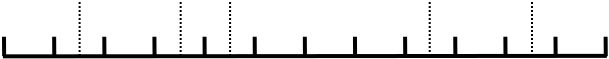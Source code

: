 <?xml version="1.0" encoding="UTF-8"?>
<dia:diagram xmlns:dia="http://www.lysator.liu.se/~alla/dia/">
  <dia:layer name="Background" visible="true" active="true">
    <dia:object type="Standard - Line" version="0" id="O0">
      <dia:attribute name="obj_pos">
        <dia:point val="17.416,10.099"/>
      </dia:attribute>
      <dia:attribute name="obj_bb">
        <dia:rectangle val="17.316,9.974;47.709,10.199"/>
      </dia:attribute>
      <dia:attribute name="conn_endpoints">
        <dia:point val="17.416,10.099"/>
        <dia:point val="47.609,10.074"/>
      </dia:attribute>
      <dia:attribute name="numcp">
        <dia:int val="1"/>
      </dia:attribute>
      <dia:attribute name="line_width">
        <dia:real val="0.2"/>
      </dia:attribute>
    </dia:object>
    <dia:object type="Standard - Line" version="0" id="O1">
      <dia:attribute name="obj_pos">
        <dia:point val="17.473,10.093"/>
      </dia:attribute>
      <dia:attribute name="obj_bb">
        <dia:rectangle val="17.365,9.018;17.574,10.194"/>
      </dia:attribute>
      <dia:attribute name="conn_endpoints">
        <dia:point val="17.473,10.093"/>
        <dia:point val="17.466,9.118"/>
      </dia:attribute>
      <dia:attribute name="numcp">
        <dia:int val="1"/>
      </dia:attribute>
      <dia:attribute name="line_width">
        <dia:real val="0.2"/>
      </dia:attribute>
    </dia:object>
    <dia:object type="Standard - Line" version="0" id="O2">
      <dia:attribute name="obj_pos">
        <dia:point val="19.98,10.093"/>
      </dia:attribute>
      <dia:attribute name="obj_bb">
        <dia:rectangle val="19.872,9.018;20.081,10.194"/>
      </dia:attribute>
      <dia:attribute name="conn_endpoints">
        <dia:point val="19.98,10.093"/>
        <dia:point val="19.973,9.118"/>
      </dia:attribute>
      <dia:attribute name="numcp">
        <dia:int val="1"/>
      </dia:attribute>
      <dia:attribute name="line_width">
        <dia:real val="0.2"/>
      </dia:attribute>
    </dia:object>
    <dia:object type="Standard - Line" version="0" id="O3">
      <dia:attribute name="obj_pos">
        <dia:point val="22.487,10.093"/>
      </dia:attribute>
      <dia:attribute name="obj_bb">
        <dia:rectangle val="22.379,9.018;22.588,10.194"/>
      </dia:attribute>
      <dia:attribute name="conn_endpoints">
        <dia:point val="22.487,10.093"/>
        <dia:point val="22.48,9.118"/>
      </dia:attribute>
      <dia:attribute name="numcp">
        <dia:int val="1"/>
      </dia:attribute>
      <dia:attribute name="line_width">
        <dia:real val="0.2"/>
      </dia:attribute>
    </dia:object>
    <dia:object type="Standard - Line" version="0" id="O4">
      <dia:attribute name="obj_pos">
        <dia:point val="24.994,10.093"/>
      </dia:attribute>
      <dia:attribute name="obj_bb">
        <dia:rectangle val="24.886,9.018;25.094,10.194"/>
      </dia:attribute>
      <dia:attribute name="conn_endpoints">
        <dia:point val="24.994,10.093"/>
        <dia:point val="24.986,9.118"/>
      </dia:attribute>
      <dia:attribute name="numcp">
        <dia:int val="1"/>
      </dia:attribute>
      <dia:attribute name="line_width">
        <dia:real val="0.2"/>
      </dia:attribute>
    </dia:object>
    <dia:object type="Standard - Line" version="0" id="O5">
      <dia:attribute name="obj_pos">
        <dia:point val="27.5,10.093"/>
      </dia:attribute>
      <dia:attribute name="obj_bb">
        <dia:rectangle val="27.392,9.018;27.601,10.194"/>
      </dia:attribute>
      <dia:attribute name="conn_endpoints">
        <dia:point val="27.5,10.093"/>
        <dia:point val="27.493,9.118"/>
      </dia:attribute>
      <dia:attribute name="numcp">
        <dia:int val="1"/>
      </dia:attribute>
      <dia:attribute name="line_width">
        <dia:real val="0.2"/>
      </dia:attribute>
    </dia:object>
    <dia:object type="Standard - Line" version="0" id="O6">
      <dia:attribute name="obj_pos">
        <dia:point val="30.007,10.093"/>
      </dia:attribute>
      <dia:attribute name="obj_bb">
        <dia:rectangle val="29.899,9.018;30.108,10.194"/>
      </dia:attribute>
      <dia:attribute name="conn_endpoints">
        <dia:point val="30.007,10.093"/>
        <dia:point val="30.0,9.118"/>
      </dia:attribute>
      <dia:attribute name="numcp">
        <dia:int val="1"/>
      </dia:attribute>
      <dia:attribute name="line_width">
        <dia:real val="0.2"/>
      </dia:attribute>
    </dia:object>
    <dia:object type="Standard - Line" version="0" id="O7">
      <dia:attribute name="obj_pos">
        <dia:point val="32.514,10.093"/>
      </dia:attribute>
      <dia:attribute name="obj_bb">
        <dia:rectangle val="32.406,9.018;32.615,10.194"/>
      </dia:attribute>
      <dia:attribute name="conn_endpoints">
        <dia:point val="32.514,10.093"/>
        <dia:point val="32.507,9.118"/>
      </dia:attribute>
      <dia:attribute name="numcp">
        <dia:int val="1"/>
      </dia:attribute>
      <dia:attribute name="line_width">
        <dia:real val="0.2"/>
      </dia:attribute>
    </dia:object>
    <dia:object type="Standard - Line" version="0" id="O8">
      <dia:attribute name="obj_pos">
        <dia:point val="35.021,10.093"/>
      </dia:attribute>
      <dia:attribute name="obj_bb">
        <dia:rectangle val="34.913,9.018;35.121,10.194"/>
      </dia:attribute>
      <dia:attribute name="conn_endpoints">
        <dia:point val="35.021,10.093"/>
        <dia:point val="35.013,9.118"/>
      </dia:attribute>
      <dia:attribute name="numcp">
        <dia:int val="1"/>
      </dia:attribute>
      <dia:attribute name="line_width">
        <dia:real val="0.2"/>
      </dia:attribute>
    </dia:object>
    <dia:object type="Standard - Line" version="0" id="O9">
      <dia:attribute name="obj_pos">
        <dia:point val="37.528,10.093"/>
      </dia:attribute>
      <dia:attribute name="obj_bb">
        <dia:rectangle val="37.419,9.018;37.628,10.194"/>
      </dia:attribute>
      <dia:attribute name="conn_endpoints">
        <dia:point val="37.528,10.093"/>
        <dia:point val="37.52,9.118"/>
      </dia:attribute>
      <dia:attribute name="numcp">
        <dia:int val="1"/>
      </dia:attribute>
      <dia:attribute name="line_width">
        <dia:real val="0.2"/>
      </dia:attribute>
    </dia:object>
    <dia:object type="Standard - Line" version="0" id="O10">
      <dia:attribute name="obj_pos">
        <dia:point val="40.034,10.093"/>
      </dia:attribute>
      <dia:attribute name="obj_bb">
        <dia:rectangle val="39.926,9.018;40.135,10.194"/>
      </dia:attribute>
      <dia:attribute name="conn_endpoints">
        <dia:point val="40.034,10.093"/>
        <dia:point val="40.027,9.118"/>
      </dia:attribute>
      <dia:attribute name="numcp">
        <dia:int val="1"/>
      </dia:attribute>
      <dia:attribute name="line_width">
        <dia:real val="0.2"/>
      </dia:attribute>
    </dia:object>
    <dia:object type="Standard - Line" version="0" id="O11">
      <dia:attribute name="obj_pos">
        <dia:point val="42.541,10.093"/>
      </dia:attribute>
      <dia:attribute name="obj_bb">
        <dia:rectangle val="42.433,9.018;42.642,10.194"/>
      </dia:attribute>
      <dia:attribute name="conn_endpoints">
        <dia:point val="42.541,10.093"/>
        <dia:point val="42.534,9.118"/>
      </dia:attribute>
      <dia:attribute name="numcp">
        <dia:int val="1"/>
      </dia:attribute>
      <dia:attribute name="line_width">
        <dia:real val="0.2"/>
      </dia:attribute>
    </dia:object>
    <dia:object type="Standard - Line" version="0" id="O12">
      <dia:attribute name="obj_pos">
        <dia:point val="45.048,10.093"/>
      </dia:attribute>
      <dia:attribute name="obj_bb">
        <dia:rectangle val="44.94,9.018;45.149,10.194"/>
      </dia:attribute>
      <dia:attribute name="conn_endpoints">
        <dia:point val="45.048,10.093"/>
        <dia:point val="45.041,9.118"/>
      </dia:attribute>
      <dia:attribute name="numcp">
        <dia:int val="1"/>
      </dia:attribute>
      <dia:attribute name="line_width">
        <dia:real val="0.2"/>
      </dia:attribute>
    </dia:object>
    <dia:object type="Standard - Line" version="0" id="O13">
      <dia:attribute name="obj_pos">
        <dia:point val="47.555,10.093"/>
      </dia:attribute>
      <dia:attribute name="obj_bb">
        <dia:rectangle val="47.447,9.018;47.655,10.194"/>
      </dia:attribute>
      <dia:attribute name="conn_endpoints">
        <dia:point val="47.555,10.093"/>
        <dia:point val="47.547,9.118"/>
      </dia:attribute>
      <dia:attribute name="numcp">
        <dia:int val="1"/>
      </dia:attribute>
      <dia:attribute name="line_width">
        <dia:real val="0.2"/>
      </dia:attribute>
    </dia:object>
    <dia:object type="Standard - Line" version="0" id="O14">
      <dia:attribute name="obj_pos">
        <dia:point val="21.246,7.381"/>
      </dia:attribute>
      <dia:attribute name="obj_bb">
        <dia:rectangle val="21.196,7.331;21.296,10.126"/>
      </dia:attribute>
      <dia:attribute name="conn_endpoints">
        <dia:point val="21.246,7.381"/>
        <dia:point val="21.246,10.076"/>
      </dia:attribute>
      <dia:attribute name="numcp">
        <dia:int val="1"/>
      </dia:attribute>
      <dia:attribute name="line_style">
        <dia:enum val="4"/>
      </dia:attribute>
    </dia:object>
    <dia:object type="Standard - Line" version="0" id="O15">
      <dia:attribute name="obj_pos">
        <dia:point val="26.299,7.381"/>
      </dia:attribute>
      <dia:attribute name="obj_bb">
        <dia:rectangle val="26.249,7.331;26.349,10.126"/>
      </dia:attribute>
      <dia:attribute name="conn_endpoints">
        <dia:point val="26.299,7.381"/>
        <dia:point val="26.299,10.076"/>
      </dia:attribute>
      <dia:attribute name="numcp">
        <dia:int val="1"/>
      </dia:attribute>
      <dia:attribute name="line_style">
        <dia:enum val="4"/>
      </dia:attribute>
    </dia:object>
    <dia:object type="Standard - Line" version="0" id="O16">
      <dia:attribute name="obj_pos">
        <dia:point val="28.77,7.381"/>
      </dia:attribute>
      <dia:attribute name="obj_bb">
        <dia:rectangle val="28.72,7.331;28.82,10.126"/>
      </dia:attribute>
      <dia:attribute name="conn_endpoints">
        <dia:point val="28.77,7.381"/>
        <dia:point val="28.77,10.076"/>
      </dia:attribute>
      <dia:attribute name="numcp">
        <dia:int val="1"/>
      </dia:attribute>
      <dia:attribute name="line_style">
        <dia:enum val="4"/>
      </dia:attribute>
    </dia:object>
    <dia:object type="Standard - Line" version="0" id="O17">
      <dia:attribute name="obj_pos">
        <dia:point val="38.751,7.381"/>
      </dia:attribute>
      <dia:attribute name="obj_bb">
        <dia:rectangle val="38.701,7.331;38.801,10.126"/>
      </dia:attribute>
      <dia:attribute name="conn_endpoints">
        <dia:point val="38.751,7.381"/>
        <dia:point val="38.751,10.076"/>
      </dia:attribute>
      <dia:attribute name="numcp">
        <dia:int val="1"/>
      </dia:attribute>
      <dia:attribute name="line_style">
        <dia:enum val="4"/>
      </dia:attribute>
    </dia:object>
    <dia:object type="Standard - Line" version="0" id="O18">
      <dia:attribute name="obj_pos">
        <dia:point val="43.866,7.381"/>
      </dia:attribute>
      <dia:attribute name="obj_bb">
        <dia:rectangle val="43.816,7.331;43.916,10.126"/>
      </dia:attribute>
      <dia:attribute name="conn_endpoints">
        <dia:point val="43.866,7.381"/>
        <dia:point val="43.866,10.076"/>
      </dia:attribute>
      <dia:attribute name="numcp">
        <dia:int val="1"/>
      </dia:attribute>
      <dia:attribute name="line_style">
        <dia:enum val="4"/>
      </dia:attribute>
    </dia:object>
  </dia:layer>
</dia:diagram>
